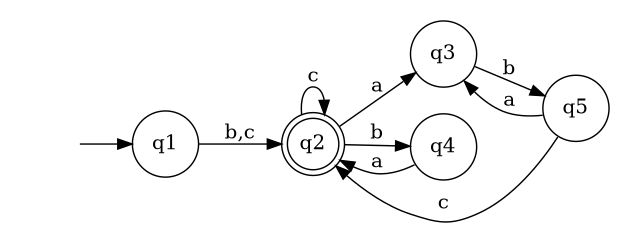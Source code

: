 digraph {
	rankdir=LR;
	margin=0.1;
	size=4;
	node [margin=0.1 shape=circle];
	q2[margin=0 shape=doublecircle];
	" "[color=white width=0];
	" " -> q1;
	q1 -> q2[label="b,c"];
	q2 -> q3[label="a"];
	q2 -> q2[label="c"];
	q2 -> q4[label="b"];
	q3 -> q5[label="b"];
	q4 -> q2[label="a"];
	q5 -> q3[label="a"];
	q5 -> q2[label="c"];
}